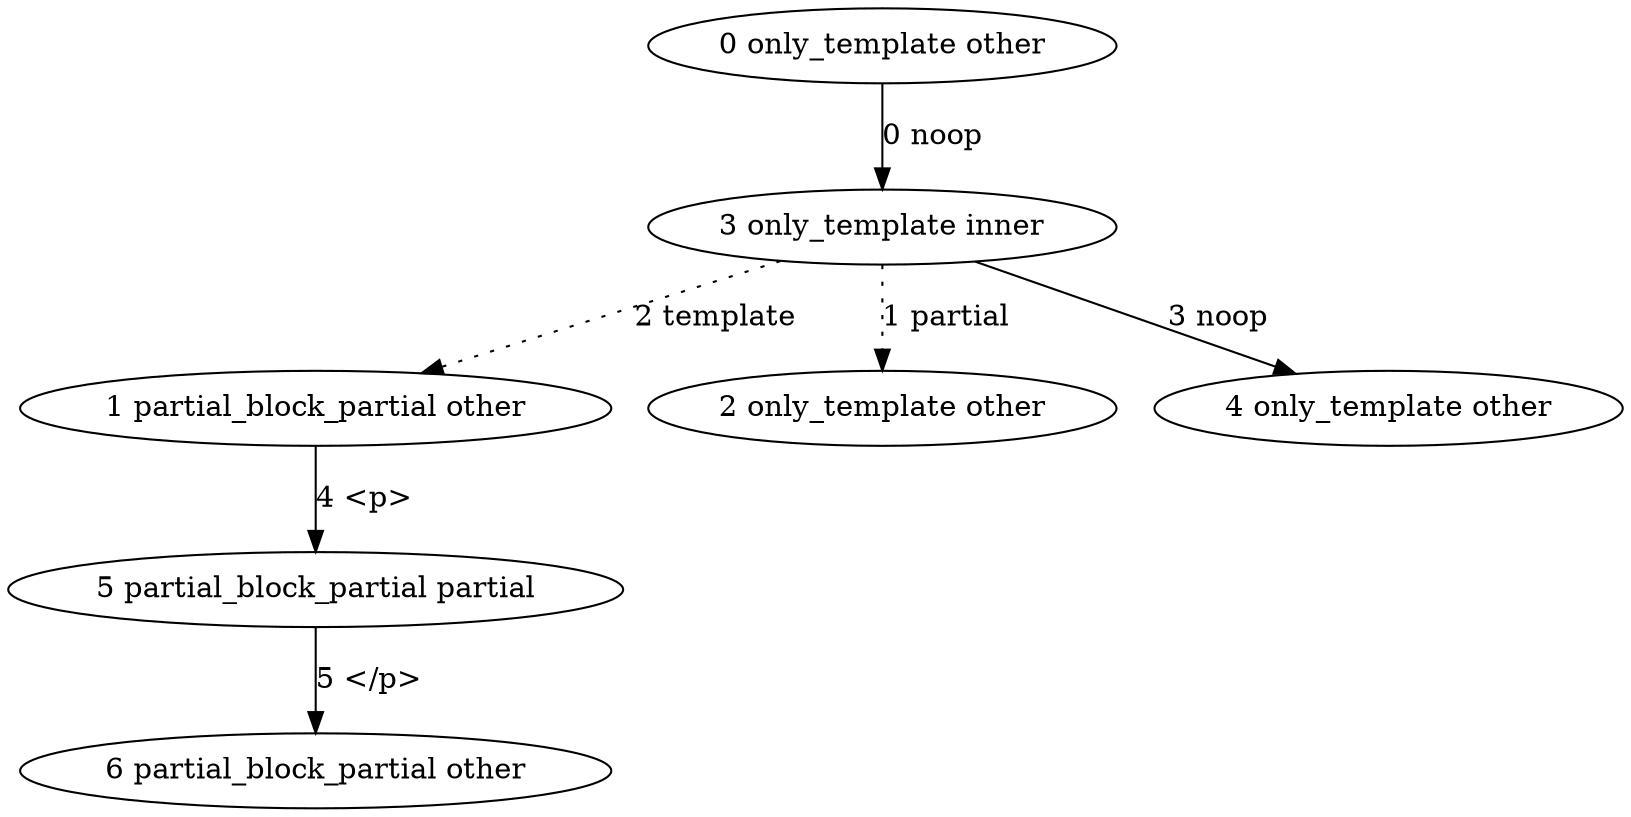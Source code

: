 digraph {
    0 [ label = "0 only_template other"]
    1 [ label = "1 partial_block_partial other"]
    2 [ label = "2 only_template other"]
    3 [ label = "3 only_template inner"]
    4 [ label = "4 only_template other"]
    5 [ label = "5 partial_block_partial partial"]
    6 [ label = "6 partial_block_partial other"]
    0 -> 3 [ label = "0 noop"]
    3 -> 2 [ label = "1 partial" style = dotted]
    3 -> 1 [ label = "2 template" style = dotted]
    3 -> 4 [ label = "3 noop"]
    1 -> 5 [ label = "4 <p>"]
    5 -> 6 [ label = "5 </p>"]
}
